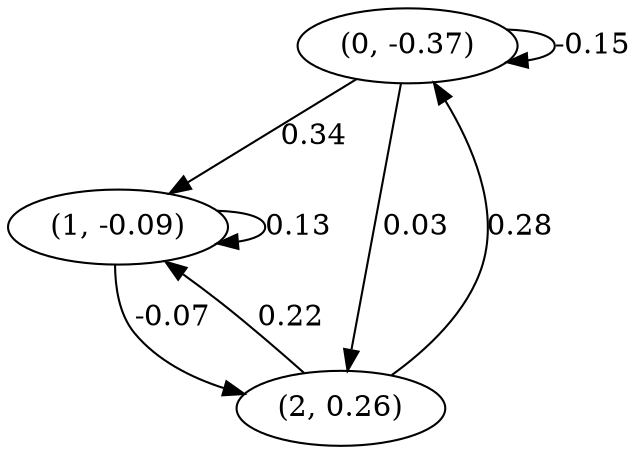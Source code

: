 digraph {
    0 [ label = "(0, -0.37)" ]
    1 [ label = "(1, -0.09)" ]
    2 [ label = "(2, 0.26)" ]
    0 -> 0 [ label = "-0.15" ]
    1 -> 1 [ label = "0.13" ]
    2 -> 0 [ label = "0.28" ]
    0 -> 1 [ label = "0.34" ]
    2 -> 1 [ label = "0.22" ]
    0 -> 2 [ label = "0.03" ]
    1 -> 2 [ label = "-0.07" ]
}

